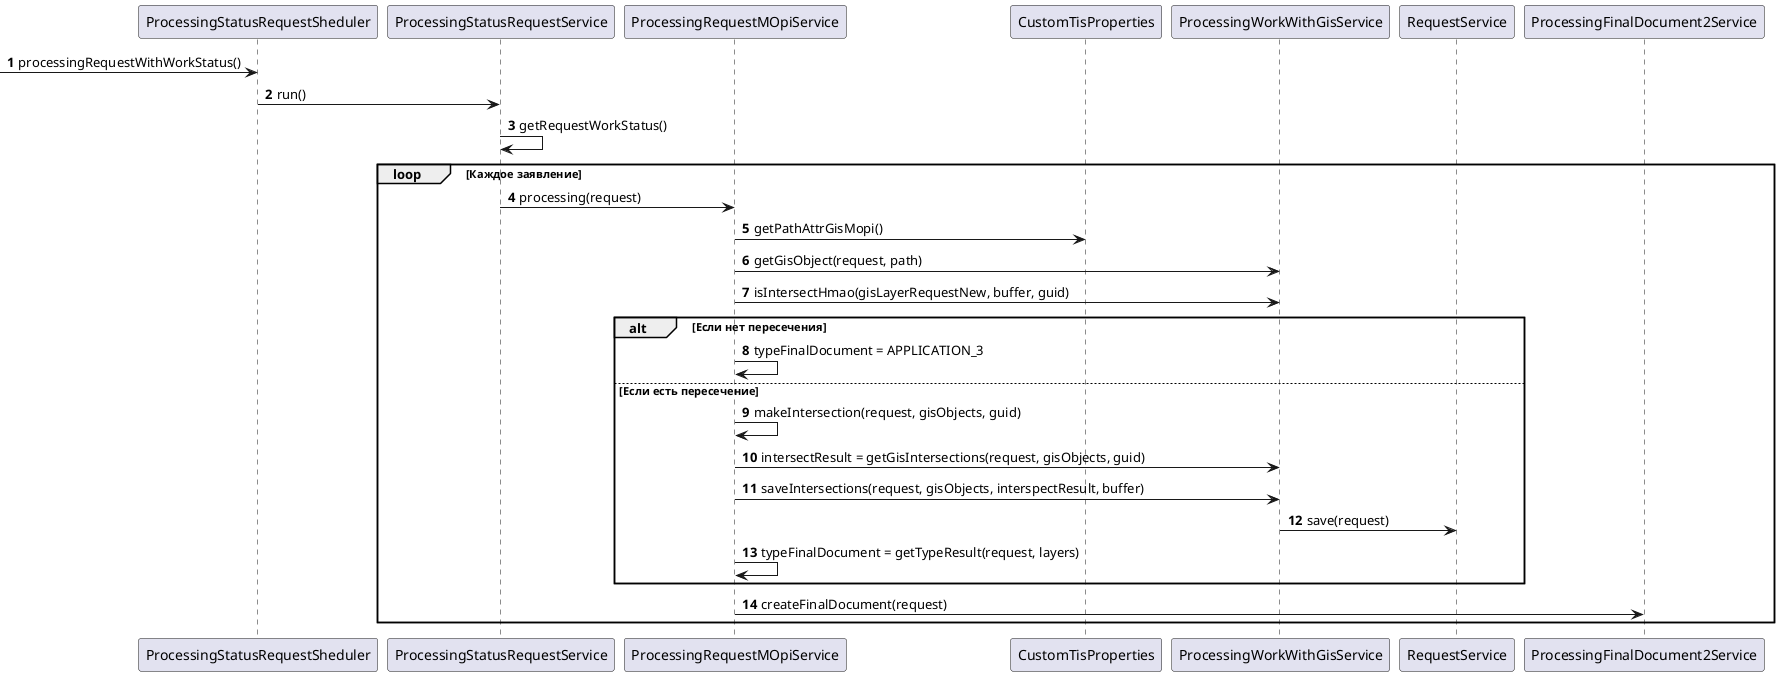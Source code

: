 @startuml
'https://plantuml.com/sequence-diagram

autonumber
[-> ProcessingStatusRequestSheduler:processingRequestWithWorkStatus()
ProcessingStatusRequestSheduler -> ProcessingStatusRequestService : run()
ProcessingStatusRequestService -> ProcessingStatusRequestService : getRequestWorkStatus()
loop Каждое заявление
ProcessingStatusRequestService -> ProcessingRequestMOpiService: processing(request)
ProcessingRequestMOpiService -> CustomTisProperties : getPathAttrGisMopi()
ProcessingRequestMOpiService -> ProcessingWorkWithGisService : getGisObject(request, path)
ProcessingRequestMOpiService -> ProcessingWorkWithGisService : isIntersectHmao(gisLayerRequestNew, buffer, guid)

alt Если нет пересечения
  ProcessingRequestMOpiService -> ProcessingRequestMOpiService : typeFinalDocument = APPLICATION_3
else Если есть пересечение

  ProcessingRequestMOpiService -> ProcessingRequestMOpiService : makeIntersection(request, gisObjects, guid)
  ProcessingRequestMOpiService -> ProcessingWorkWithGisService : intersectResult = getGisIntersections(request, gisObjects, guid)
  ProcessingRequestMOpiService -> ProcessingWorkWithGisService : saveIntersections(request, gisObjects, interspectResult, buffer)
  ProcessingWorkWithGisService -> RequestService : save(request)
  ProcessingRequestMOpiService -> ProcessingRequestMOpiService : typeFinalDocument = getTypeResult(request, layers)
end

ProcessingRequestMOpiService -> ProcessingFinalDocument2Service : createFinalDocument(request)

end
@enduml